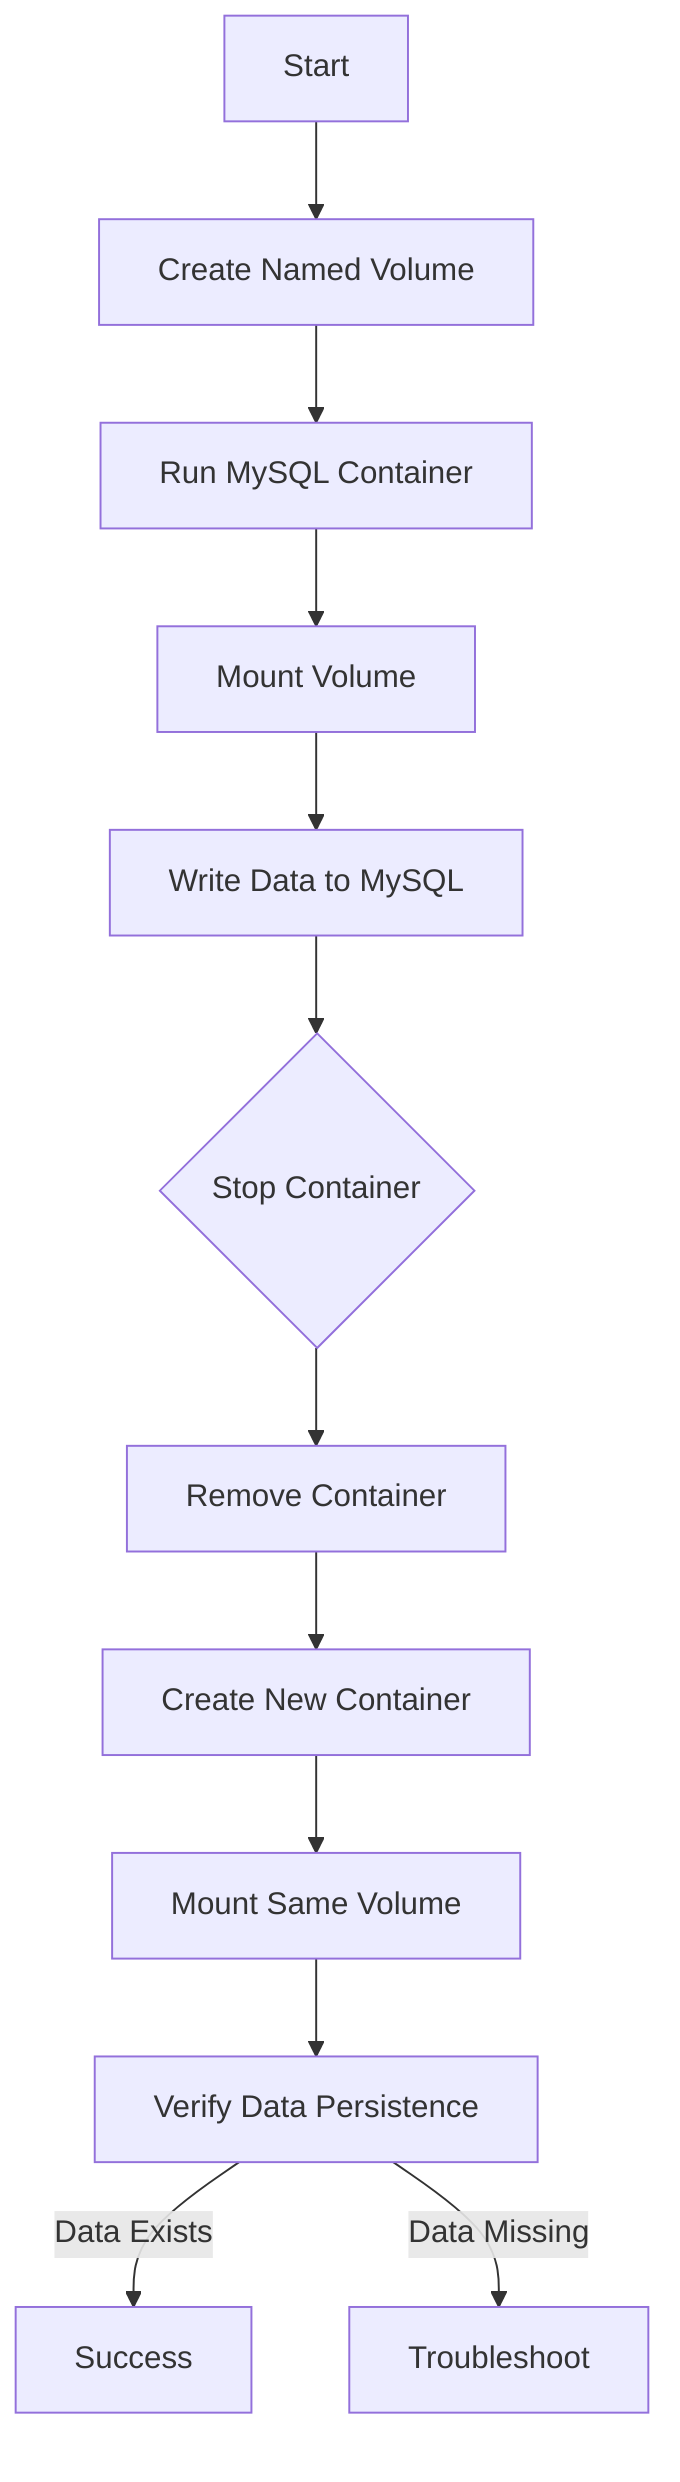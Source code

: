 graph TD
    A[Start] --> B[Create Named Volume]
    B --> C[Run MySQL Container]
    C --> D[Mount Volume]
    D --> E[Write Data to MySQL]
    
    %% Container Lifecycle
    E --> F{Stop Container}
    F --> G[Remove Container]
    G --> H[Create New Container]
    H --> I[Mount Same Volume]
    
    %% Data Verification
    I --> J[Verify Data Persistence]
    J -->|Data Exists| K[Success]
    J -->|Data Missing| L[Troubleshoot]